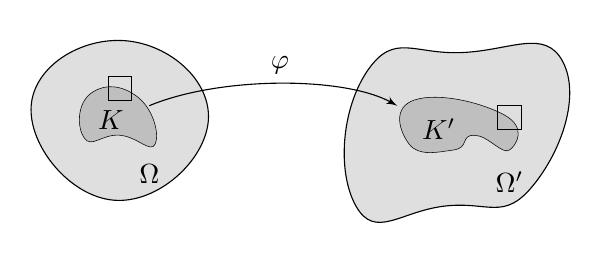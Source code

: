 \begin{tikzpicture}[scale=0.75]
  \pgfmathsetmacro{\izq}{0}
  \pgfmathsetmacro{\verizq}{0}
  \pgfmathsetmacro{\verizqK}{0.1}
  \pgfmathsetmacro{\der}{6}
  \pgfmathsetmacro{\rectizqx}{.3}
  \pgfmathsetmacro{\rectizqy}{.8}
  \pgfmathsetmacro{\rectderx}{6.9}
  \pgfmathsetmacro{\rectdery}{0.3}
% Para la Omega 
  \draw[fill=gray!25] plot[smooth cycle, tension=.9]
  coordinates{(\izq-1,\verizq+0.7) (\izq+0.4,\verizq-0.9) (\izq+2,\verizq+.45) (\izq+0.6,\verizq+1.8)};
% Para la Omega' 
  \draw[fill=gray!25] plot[smooth cycle, tension=.9]
  coordinates{(\der-1.5,-1) (\der+0, -1) (\der+1.5,-0.65) (\der+2,1.45) (\der+0.3,1.6) (\der-1.3,1.3)};
% Para la K 
  \draw[very thin,fill=gray!50] plot[smooth cycle, tension=.9]
  coordinates{(\izq-0.1,\verizqK+0.05) (\izq+0.5,\verizqK+0.1) (\izq+1.1,\verizqK-0.05) (\izq+.8,\verizqK+.75) (\izq+0,\verizqK+0.8)};
% Para la K' 
  \draw[very thin,fill=gray!50] plot[smooth cycle, tension=.9]
  coordinates{(\der-0.6,0.05) (\der+.15,-0.05) (\der+0.5, 0.2)
    (\der+1.1,-0.05) (\der+1,.55) (\der-0.5,0.8)};
% Los cuadrados
  \draw[very thin] (\rectizqx+0,\rectizqy+0) rectangle (\rectizqx+.4,\rectizqy+.4);
  \draw[very thin] (\rectderx+0,\rectdery+0) rectangle (\rectderx+.4,\rectdery+.4);
% La flecha
  \draw[-latex'] (1,.7) .. controls (2.2,1.2) and (4.3,1.2) .. 
  node[above] {$\varphi$} (5.2,.7);
% Las etiquetas
  \node at (\izq+0.35,0.45) {$K$};
  \node at (\der-0.1,0.3) {$K'$};
  \node at (\izq+1,-0.45) {$\Omega$};
  \node at (\der+1.1,-0.6) {$\Omega'$};
\end{tikzpicture}
